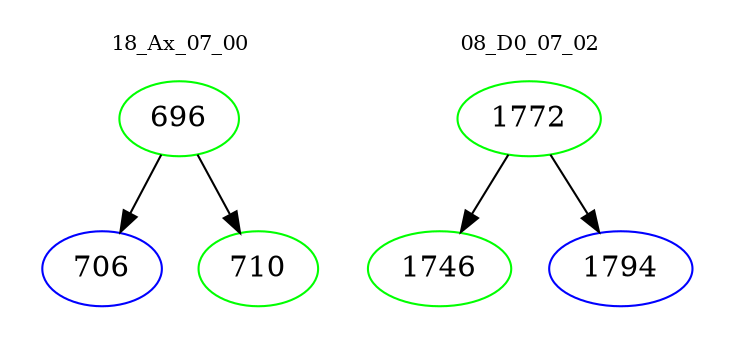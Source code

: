 digraph{
subgraph cluster_0 {
color = white
label = "18_Ax_07_00";
fontsize=10;
T0_696 [label="696", color="green"]
T0_696 -> T0_706 [color="black"]
T0_706 [label="706", color="blue"]
T0_696 -> T0_710 [color="black"]
T0_710 [label="710", color="green"]
}
subgraph cluster_1 {
color = white
label = "08_D0_07_02";
fontsize=10;
T1_1772 [label="1772", color="green"]
T1_1772 -> T1_1746 [color="black"]
T1_1746 [label="1746", color="green"]
T1_1772 -> T1_1794 [color="black"]
T1_1794 [label="1794", color="blue"]
}
}
